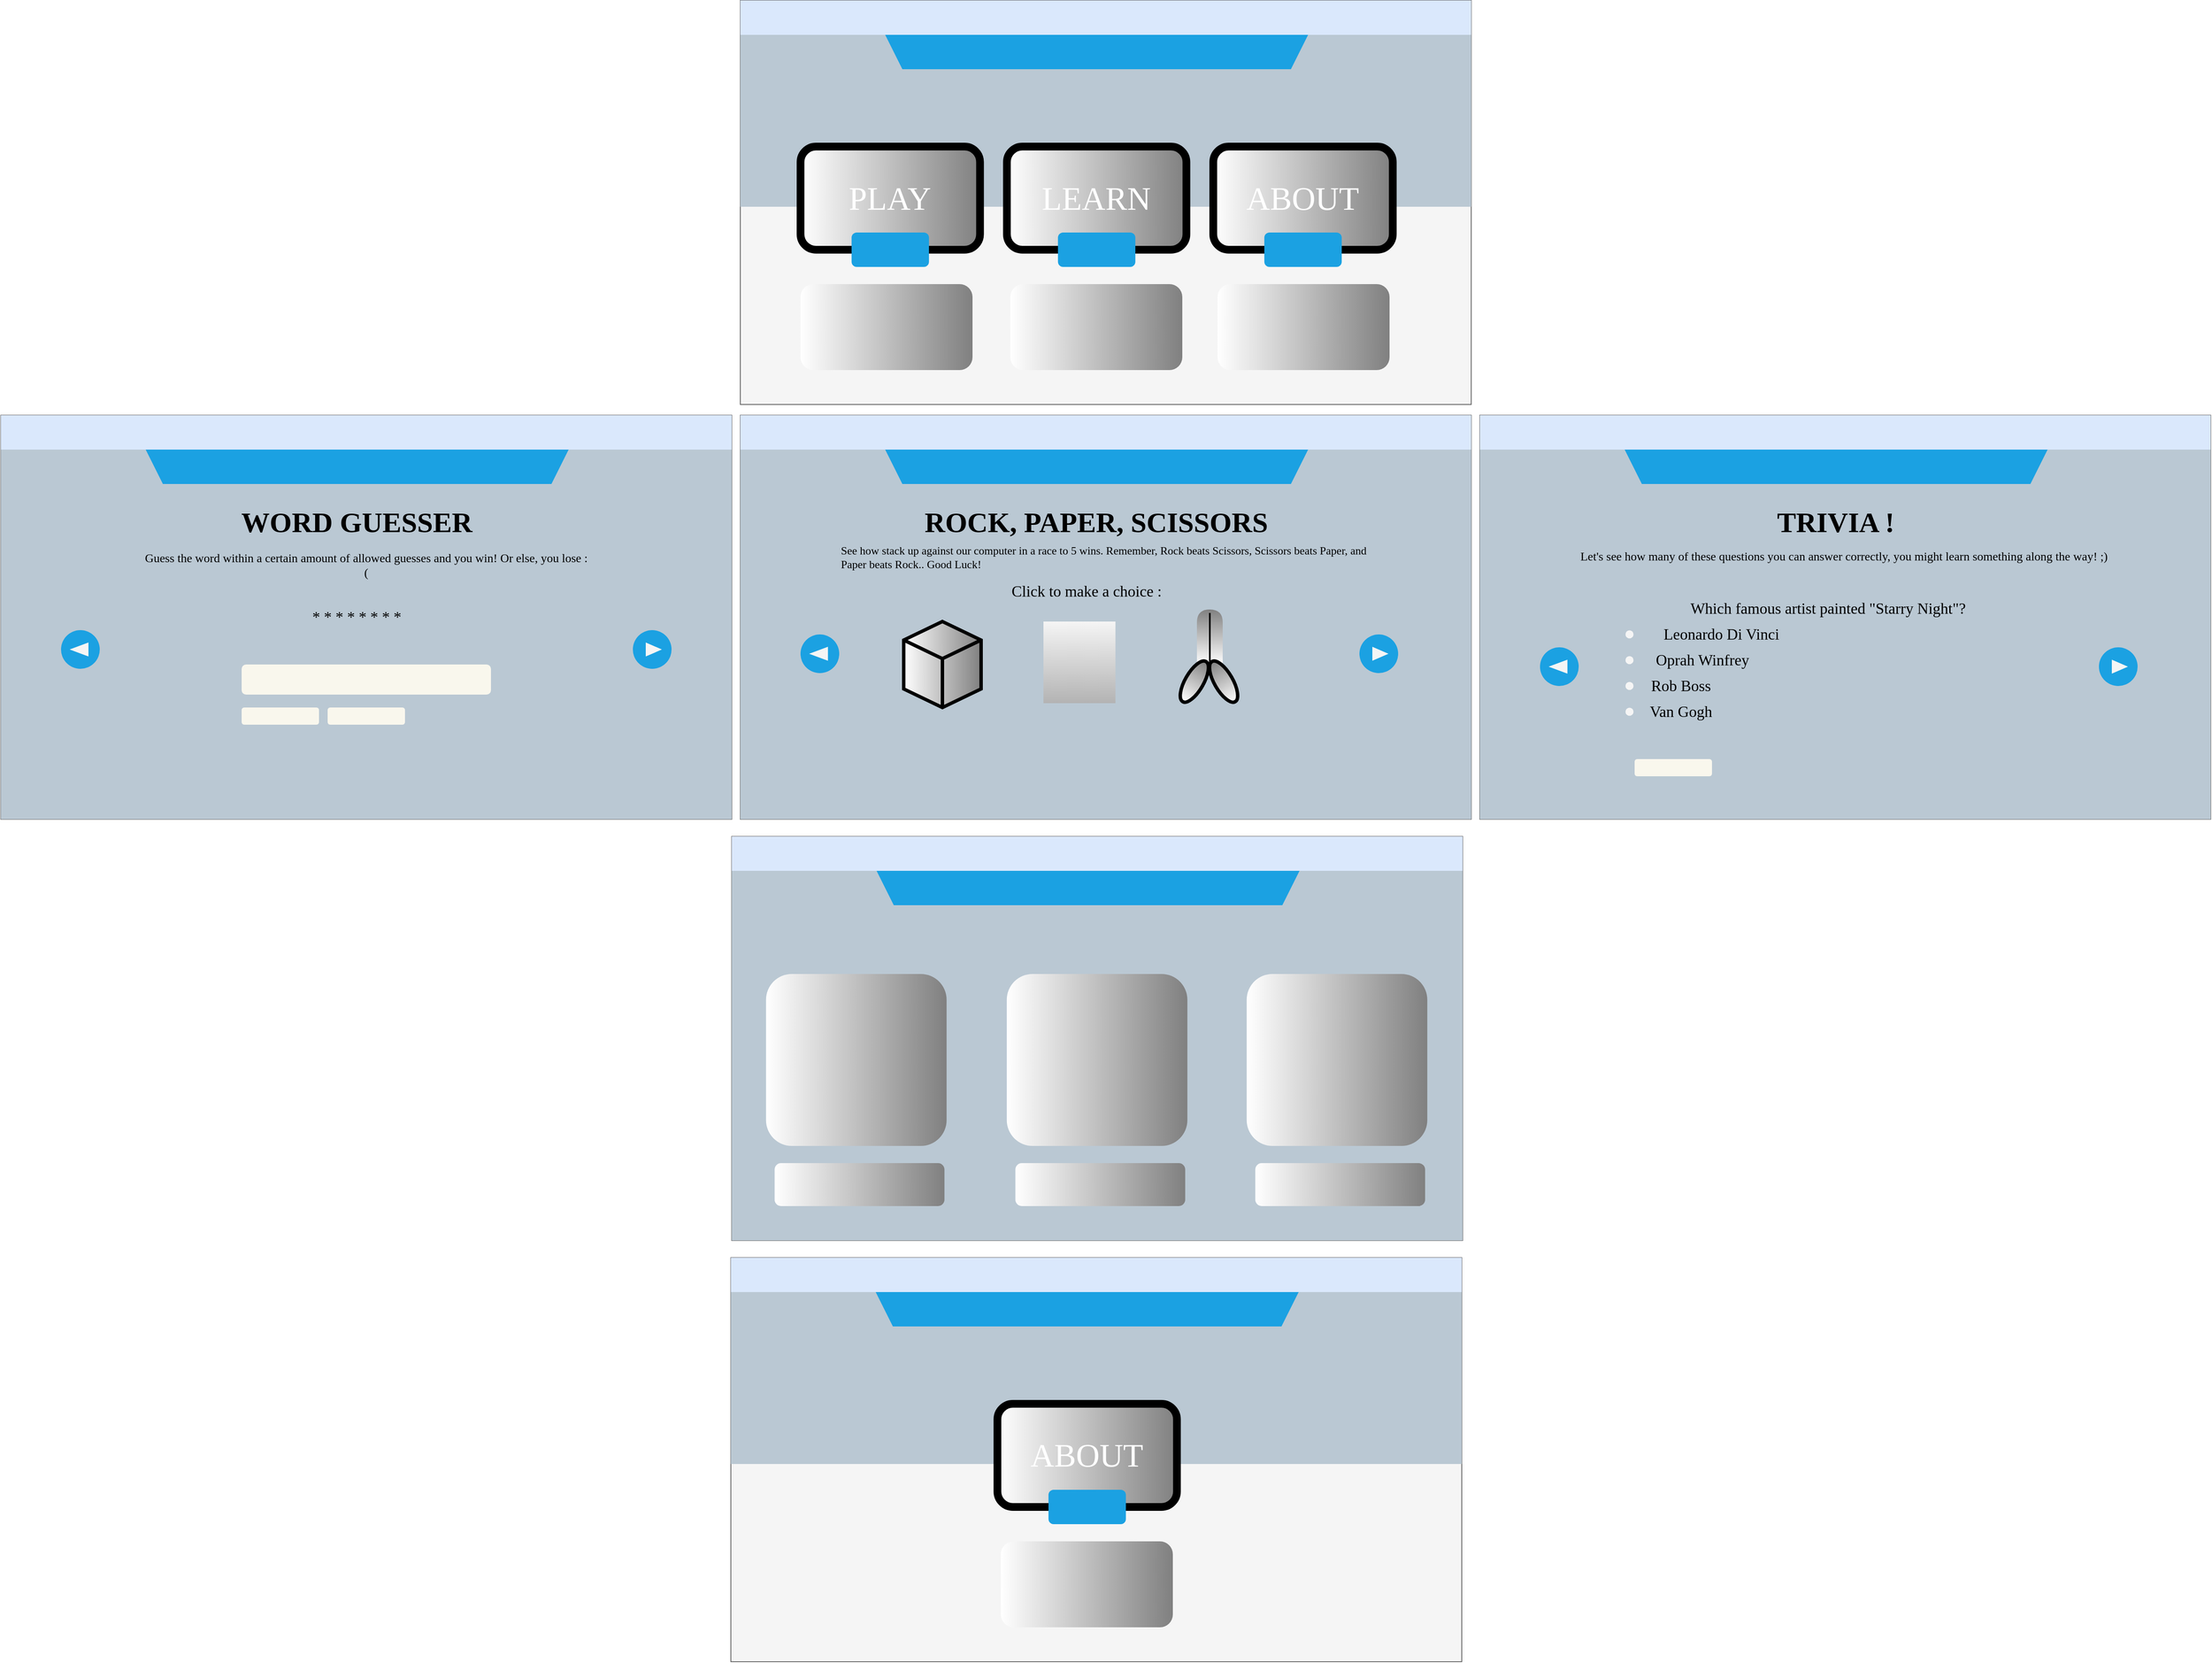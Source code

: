 <mxfile>
    <diagram id="gqF7wqNs14FxXgzeRYmM" name="Page-1">
        <mxGraphModel dx="3948" dy="3102" grid="1" gridSize="10" guides="1" tooltips="1" connect="1" arrows="1" fold="1" page="1" pageScale="1" pageWidth="850" pageHeight="1100" math="0" shadow="0">
            <root>
                <mxCell id="0"/>
                <mxCell id="1" parent="0"/>
                <mxCell id="37" value="" style="whiteSpace=wrap;html=1;fillColor=#f5f5f5;strokeColor=#666666;rounded=0;fontColor=#333333;" parent="1" vertex="1">
                    <mxGeometry x="10.0" y="-2.5" width="850" height="470" as="geometry"/>
                </mxCell>
                <mxCell id="38" value="" style="whiteSpace=wrap;html=1;rounded=0;gradientDirection=east;fillColor=#dae8fc;strokeColor=none;" parent="1" vertex="1">
                    <mxGeometry x="10.0" y="-2.5" width="850" height="40" as="geometry"/>
                </mxCell>
                <mxCell id="39" value="" style="whiteSpace=wrap;html=1;rounded=0;gradientDirection=east;fillColor=#bac8d3;strokeColor=none;strokeWidth=1;" parent="1" vertex="1">
                    <mxGeometry x="10.0" y="37.5" width="850" height="200" as="geometry"/>
                </mxCell>
                <mxCell id="54" value="" style="group;shadow=0;fontSize=14;" parent="1" vertex="1" connectable="0">
                    <mxGeometry x="80" y="167.5" width="688.75" height="140" as="geometry"/>
                </mxCell>
                <mxCell id="40" value="" style="whiteSpace=wrap;html=1;rounded=1;strokeWidth=9;gradientColor=#808080;gradientDirection=east;" parent="54" vertex="1">
                    <mxGeometry width="208.75" height="120" as="geometry"/>
                </mxCell>
                <mxCell id="47" value="" style="whiteSpace=wrap;html=1;rounded=1;strokeWidth=9;gradientColor=#808080;gradientDirection=east;" parent="54" vertex="1">
                    <mxGeometry x="240" width="208.75" height="120" as="geometry"/>
                </mxCell>
                <mxCell id="48" value="" style="whiteSpace=wrap;html=1;rounded=1;strokeWidth=9;gradientColor=#808080;gradientDirection=east;" parent="54" vertex="1">
                    <mxGeometry x="480" width="208.75" height="120" as="geometry"/>
                </mxCell>
                <mxCell id="44" value="" style="whiteSpace=wrap;html=1;rounded=1;strokeWidth=9;gradientDirection=east;strokeColor=none;fillColor=#1ba1e2;fontColor=#ffffff;" parent="54" vertex="1">
                    <mxGeometry x="539.38" y="100" width="90" height="40" as="geometry"/>
                </mxCell>
                <mxCell id="43" value="" style="whiteSpace=wrap;html=1;rounded=1;strokeWidth=9;gradientDirection=east;strokeColor=none;fillColor=#1ba1e2;fontColor=#ffffff;" parent="54" vertex="1">
                    <mxGeometry x="299.38" y="100" width="90" height="40" as="geometry"/>
                </mxCell>
                <mxCell id="49" value="" style="whiteSpace=wrap;html=1;rounded=1;strokeWidth=9;gradientDirection=east;strokeColor=none;fillColor=#1ba1e2;fontColor=#ffffff;" parent="54" vertex="1">
                    <mxGeometry x="59.37" y="100" width="90" height="40" as="geometry"/>
                </mxCell>
                <mxCell id="125" value="&lt;span style=&quot;font-size: 38px;&quot;&gt;LEARN&lt;/span&gt;" style="text;strokeColor=none;align=center;fillColor=none;html=1;verticalAlign=middle;whiteSpace=wrap;rounded=0;shadow=0;strokeWidth=4;fontFamily=Lucida Console;fontSize=14;fontColor=#FFFFFF;" parent="54" vertex="1">
                    <mxGeometry x="259.38" y="15" width="170" height="90" as="geometry"/>
                </mxCell>
                <mxCell id="127" value="&lt;span style=&quot;font-size: 38px;&quot;&gt;ABOUT&lt;/span&gt;" style="text;strokeColor=none;align=center;fillColor=none;html=1;verticalAlign=middle;whiteSpace=wrap;rounded=0;shadow=0;strokeWidth=4;fontFamily=Lucida Console;fontSize=14;fontColor=#FFFFFF;" parent="54" vertex="1">
                    <mxGeometry x="499.38" y="15" width="170" height="90" as="geometry"/>
                </mxCell>
                <mxCell id="128" value="&lt;span style=&quot;font-size: 38px;&quot;&gt;PLAY&lt;/span&gt;" style="text;strokeColor=none;align=center;fillColor=none;html=1;verticalAlign=middle;whiteSpace=wrap;rounded=0;shadow=0;strokeWidth=4;fontFamily=Lucida Console;fontSize=14;fontColor=#FFFFFF;" parent="54" vertex="1">
                    <mxGeometry x="19.37" y="15" width="170" height="90" as="geometry"/>
                </mxCell>
                <mxCell id="55" value="" style="shape=trapezoid;perimeter=trapezoidPerimeter;whiteSpace=wrap;html=1;fixedSize=1;rounded=0;strokeWidth=9;gradientDirection=east;strokeColor=none;fillColor=#1ba1e2;fontColor=#ffffff;rotation=-180;shadow=0;" parent="1" vertex="1">
                    <mxGeometry x="178.43" y="37.5" width="491.88" height="40" as="geometry"/>
                </mxCell>
                <mxCell id="56" value="" style="whiteSpace=wrap;html=1;fillColor=#f5f5f5;strokeColor=#666666;rounded=0;fontColor=#333333;" parent="1" vertex="1">
                    <mxGeometry x="-850" y="480" width="850" height="470" as="geometry"/>
                </mxCell>
                <mxCell id="57" value="" style="whiteSpace=wrap;html=1;rounded=0;gradientDirection=east;fillColor=#dae8fc;strokeColor=none;" parent="1" vertex="1">
                    <mxGeometry x="-850" y="480" width="850" height="40" as="geometry"/>
                </mxCell>
                <mxCell id="59" value="" style="whiteSpace=wrap;html=1;rounded=0;gradientDirection=east;fillColor=#bac8d3;strokeColor=none;strokeWidth=1;" parent="1" vertex="1">
                    <mxGeometry x="-850" y="520" width="850" height="430" as="geometry"/>
                </mxCell>
                <mxCell id="58" value="" style="shape=trapezoid;perimeter=trapezoidPerimeter;whiteSpace=wrap;html=1;fixedSize=1;rounded=0;strokeWidth=9;gradientDirection=east;strokeColor=none;fillColor=#1ba1e2;fontColor=#ffffff;rotation=-180;shadow=0;" parent="1" vertex="1">
                    <mxGeometry x="-681.57" y="520" width="491.88" height="40" as="geometry"/>
                </mxCell>
                <mxCell id="60" value="WORD GUESSER" style="text;strokeColor=none;align=center;fillColor=none;html=1;verticalAlign=middle;whiteSpace=wrap;rounded=0;shadow=0;strokeWidth=9;fontSize=33;fontFamily=Comic Sans MS;fontStyle=1" parent="1" vertex="1">
                    <mxGeometry x="-680.63" y="590" width="490" height="30" as="geometry"/>
                </mxCell>
                <mxCell id="61" value="Guess the word within a certain amount of allowed guesses and you win! Or else, you lose :(" style="text;strokeColor=none;align=center;fillColor=none;verticalAlign=middle;whiteSpace=wrap;rounded=0;shadow=0;strokeWidth=9;fontFamily=Comic Sans MS;fontSize=14;labelPosition=center;verticalLabelPosition=middle;" parent="1" vertex="1">
                    <mxGeometry x="-685" y="610" width="520" height="90" as="geometry"/>
                </mxCell>
                <mxCell id="62" value="" style="whiteSpace=wrap;html=1;rounded=1;shadow=0;strokeWidth=9;fontFamily=Comic Sans MS;fontSize=18;gradientDirection=east;strokeColor=none;fillColor=#f9f7ed;" parent="1" vertex="1">
                    <mxGeometry x="-570" y="770" width="290" height="35" as="geometry"/>
                </mxCell>
                <mxCell id="63" value="* * * * * * * *" style="text;strokeColor=none;align=center;fillColor=none;html=1;verticalAlign=middle;whiteSpace=wrap;rounded=0;shadow=0;strokeWidth=9;fontFamily=Comic Sans MS;fontSize=18;" parent="1" vertex="1">
                    <mxGeometry x="-505.63" y="700" width="140" height="30" as="geometry"/>
                </mxCell>
                <mxCell id="64" value="" style="whiteSpace=wrap;html=1;rounded=1;shadow=0;strokeWidth=9;fontFamily=Comic Sans MS;fontSize=18;gradientDirection=east;strokeColor=none;fillColor=#f9f7ed;" parent="1" vertex="1">
                    <mxGeometry x="-570" y="820" width="90" height="20" as="geometry"/>
                </mxCell>
                <mxCell id="65" value="" style="whiteSpace=wrap;html=1;rounded=1;shadow=0;strokeWidth=9;fontFamily=Comic Sans MS;fontSize=18;gradientDirection=east;strokeColor=none;fillColor=#f9f7ed;" parent="1" vertex="1">
                    <mxGeometry x="-470" y="820" width="90" height="20" as="geometry"/>
                </mxCell>
                <mxCell id="74" value="" style="whiteSpace=wrap;html=1;fillColor=#f5f5f5;strokeColor=#666666;rounded=0;fontColor=#333333;" parent="1" vertex="1">
                    <mxGeometry x="870" y="480" width="850" height="470" as="geometry"/>
                </mxCell>
                <mxCell id="75" value="" style="whiteSpace=wrap;html=1;rounded=0;gradientDirection=east;fillColor=#dae8fc;strokeColor=none;" parent="1" vertex="1">
                    <mxGeometry x="870" y="480" width="850" height="40" as="geometry"/>
                </mxCell>
                <mxCell id="76" value="" style="whiteSpace=wrap;html=1;rounded=0;gradientDirection=east;fillColor=#bac8d3;strokeColor=none;strokeWidth=1;" parent="1" vertex="1">
                    <mxGeometry x="870" y="520" width="850" height="430" as="geometry"/>
                </mxCell>
                <mxCell id="77" value="" style="shape=trapezoid;perimeter=trapezoidPerimeter;whiteSpace=wrap;html=1;fixedSize=1;rounded=0;strokeWidth=9;gradientDirection=east;strokeColor=none;fillColor=#1ba1e2;fontColor=#ffffff;rotation=-180;shadow=0;" parent="1" vertex="1">
                    <mxGeometry x="1038.43" y="520" width="491.88" height="40" as="geometry"/>
                </mxCell>
                <mxCell id="78" value="&lt;font face=&quot;Lucida Console&quot;&gt;TRIVIA !&lt;/font&gt;" style="text;strokeColor=none;align=center;fillColor=none;html=1;verticalAlign=middle;whiteSpace=wrap;rounded=0;shadow=0;strokeWidth=9;fontSize=33;fontFamily=Comic Sans MS;fontStyle=1" parent="1" vertex="1">
                    <mxGeometry x="1039.37" y="590" width="490" height="30" as="geometry"/>
                </mxCell>
                <mxCell id="79" value="Let's see how many of these questions you can answer correctly, you might learn something along the way! ;)" style="text;strokeColor=none;align=left;fillColor=none;verticalAlign=middle;whiteSpace=wrap;rounded=0;shadow=0;strokeWidth=9;fontFamily=Lucida Console;fontSize=14;labelPosition=center;verticalLabelPosition=middle;" parent="1" vertex="1">
                    <mxGeometry x="985" y="610" width="620" height="70" as="geometry"/>
                </mxCell>
                <mxCell id="83" value="" style="whiteSpace=wrap;html=1;rounded=1;shadow=0;strokeWidth=9;fontFamily=Comic Sans MS;fontSize=18;gradientDirection=east;strokeColor=none;fillColor=#f9f7ed;" parent="1" vertex="1">
                    <mxGeometry x="1050" y="880" width="90" height="20" as="geometry"/>
                </mxCell>
                <mxCell id="84" value="Which famous artist painted &quot;Starry Night&quot;?" style="text;strokeColor=none;align=center;fillColor=none;html=1;verticalAlign=middle;whiteSpace=wrap;rounded=0;shadow=0;strokeWidth=9;fontFamily=Lucida Console;fontSize=18;fontColor=#000000;" parent="1" vertex="1">
                    <mxGeometry x="980" y="690" width="590" height="30" as="geometry"/>
                </mxCell>
                <mxCell id="85" value="" style="ellipse;whiteSpace=wrap;html=1;rounded=1;shadow=0;strokeWidth=9;fontFamily=Lucida Console;fontSize=18;fontColor=#333333;gradientDirection=east;strokeColor=none;fillColor=#f5f5f5;" parent="1" vertex="1">
                    <mxGeometry x="1039.37" y="730.31" width="9.37" height="9.37" as="geometry"/>
                </mxCell>
                <mxCell id="86" value="" style="ellipse;whiteSpace=wrap;html=1;rounded=1;shadow=0;strokeWidth=9;fontFamily=Lucida Console;fontSize=18;fontColor=#333333;gradientDirection=east;strokeColor=none;fillColor=#f5f5f5;" parent="1" vertex="1">
                    <mxGeometry x="1039.37" y="760.31" width="9.37" height="9.37" as="geometry"/>
                </mxCell>
                <mxCell id="87" value="" style="ellipse;whiteSpace=wrap;html=1;rounded=1;shadow=0;strokeWidth=9;fontFamily=Lucida Console;fontSize=18;fontColor=#333333;gradientDirection=east;strokeColor=none;fillColor=#f5f5f5;" parent="1" vertex="1">
                    <mxGeometry x="1039.37" y="790.31" width="9.37" height="9.37" as="geometry"/>
                </mxCell>
                <mxCell id="88" value="" style="ellipse;whiteSpace=wrap;html=1;rounded=1;shadow=0;strokeWidth=9;fontFamily=Lucida Console;fontSize=18;fontColor=#333333;gradientDirection=east;strokeColor=none;fillColor=#f5f5f5;" parent="1" vertex="1">
                    <mxGeometry x="1039.37" y="820.31" width="9.37" height="9.37" as="geometry"/>
                </mxCell>
                <mxCell id="90" value="Leonardo Di Vinci" style="text;strokeColor=none;align=center;fillColor=none;html=1;verticalAlign=middle;whiteSpace=wrap;rounded=0;shadow=0;strokeWidth=9;fontFamily=Lucida Console;fontSize=18;fontColor=#000000;" parent="1" vertex="1">
                    <mxGeometry x="1054.37" y="720" width="194.37" height="30" as="geometry"/>
                </mxCell>
                <mxCell id="91" value="Oprah Winfrey" style="text;strokeColor=none;align=center;fillColor=none;html=1;verticalAlign=middle;whiteSpace=wrap;rounded=0;shadow=0;strokeWidth=9;fontFamily=Lucida Console;fontSize=18;fontColor=#000000;" parent="1" vertex="1">
                    <mxGeometry x="1054.37" y="750" width="150" height="30" as="geometry"/>
                </mxCell>
                <mxCell id="92" value="Rob Boss" style="text;strokeColor=none;align=center;fillColor=none;html=1;verticalAlign=middle;whiteSpace=wrap;rounded=0;shadow=0;strokeWidth=9;fontFamily=Lucida Console;fontSize=18;fontColor=#000000;" parent="1" vertex="1">
                    <mxGeometry x="1054.37" y="780" width="100" height="30" as="geometry"/>
                </mxCell>
                <mxCell id="93" value="Van Gogh" style="text;strokeColor=none;align=center;fillColor=none;html=1;verticalAlign=middle;whiteSpace=wrap;rounded=0;shadow=0;strokeWidth=9;fontFamily=Lucida Console;fontSize=18;fontColor=#000000;" parent="1" vertex="1">
                    <mxGeometry x="1054.37" y="810" width="100" height="30" as="geometry"/>
                </mxCell>
                <mxCell id="94" value="" style="whiteSpace=wrap;html=1;fillColor=#f5f5f5;strokeColor=#666666;rounded=0;fontColor=#333333;" parent="1" vertex="1">
                    <mxGeometry x="10" y="480" width="850" height="470" as="geometry"/>
                </mxCell>
                <mxCell id="95" value="" style="whiteSpace=wrap;html=1;rounded=0;gradientDirection=east;fillColor=#dae8fc;strokeColor=none;" parent="1" vertex="1">
                    <mxGeometry x="10" y="480" width="850" height="40" as="geometry"/>
                </mxCell>
                <mxCell id="96" value="" style="whiteSpace=wrap;html=1;rounded=0;gradientDirection=east;fillColor=#bac8d3;strokeColor=none;strokeWidth=1;" parent="1" vertex="1">
                    <mxGeometry x="10" y="520" width="850" height="430" as="geometry"/>
                </mxCell>
                <mxCell id="97" value="" style="shape=trapezoid;perimeter=trapezoidPerimeter;whiteSpace=wrap;html=1;fixedSize=1;rounded=0;strokeWidth=9;gradientDirection=east;strokeColor=none;fillColor=#1ba1e2;fontColor=#ffffff;rotation=-180;shadow=0;" parent="1" vertex="1">
                    <mxGeometry x="178.43" y="520" width="491.88" height="40" as="geometry"/>
                </mxCell>
                <mxCell id="98" value="&lt;font face=&quot;Lucida Console&quot;&gt;ROCK, PAPER, SCISSORS&lt;/font&gt;" style="text;strokeColor=none;align=center;fillColor=none;html=1;verticalAlign=middle;whiteSpace=wrap;rounded=0;shadow=0;strokeWidth=9;fontSize=33;fontFamily=Comic Sans MS;fontStyle=1" parent="1" vertex="1">
                    <mxGeometry x="179.37" y="590" width="490" height="30" as="geometry"/>
                </mxCell>
                <mxCell id="99" value="See how stack up against our computer in a race to 5 wins. Remember, Rock beats Scissors, Scissors beats Paper, and Paper beats Rock.. Good Luck!" style="text;strokeColor=none;align=left;fillColor=none;verticalAlign=middle;whiteSpace=wrap;rounded=0;shadow=0;strokeWidth=9;fontFamily=Lucida Console;fontSize=13;labelPosition=center;verticalLabelPosition=middle;" parent="1" vertex="1">
                    <mxGeometry x="125" y="610" width="620" height="70" as="geometry"/>
                </mxCell>
                <mxCell id="101" value="Click to make a choice :&amp;nbsp;" style="text;strokeColor=none;align=center;fillColor=none;html=1;verticalAlign=middle;whiteSpace=wrap;rounded=0;shadow=0;strokeWidth=9;fontFamily=Lucida Console;fontSize=18;fontColor=#000000;" parent="1" vertex="1">
                    <mxGeometry x="120" y="670" width="590" height="30" as="geometry"/>
                </mxCell>
                <mxCell id="111" value="" style="html=1;whiteSpace=wrap;shape=isoCube2;backgroundOutline=1;isoAngle=15;rounded=1;shadow=0;strokeWidth=4;fontFamily=Lucida Console;fontSize=18;fontColor=#000000;gradientColor=#808080;gradientDirection=east;" parent="1" vertex="1">
                    <mxGeometry x="200" y="720" width="90" height="100" as="geometry"/>
                </mxCell>
                <mxCell id="117" value="" style="rounded=0;whiteSpace=wrap;html=1;shadow=0;strokeWidth=9;fontFamily=Lucida Console;fontSize=18;gradientColor=#b3b3b3;gradientDirection=east;rotation=90;strokeColor=none;fillColor=#f5f5f5;" parent="1" vertex="1">
                    <mxGeometry x="356.88" y="725.62" width="95" height="83.75" as="geometry"/>
                </mxCell>
                <mxCell id="120" value="" style="shape=delay;whiteSpace=wrap;html=1;rounded=1;shadow=0;strokeWidth=4;fontFamily=Lucida Console;fontSize=18;fontColor=#000000;gradientColor=#808080;gradientDirection=east;strokeColor=none;rotation=-90;" parent="1" vertex="1">
                    <mxGeometry x="523.99" y="723" width="64.01" height="30" as="geometry"/>
                </mxCell>
                <mxCell id="118" value="" style="ellipse;whiteSpace=wrap;html=1;rounded=1;shadow=0;strokeWidth=4;fontFamily=Lucida Console;fontSize=18;fontColor=#000000;gradientColor=#808080;gradientDirection=east;rotation=-120;" parent="1" vertex="1">
                    <mxGeometry x="545" y="779.22" width="54.01" height="21.35" as="geometry"/>
                </mxCell>
                <mxCell id="119" value="" style="ellipse;whiteSpace=wrap;html=1;rounded=1;shadow=0;strokeWidth=4;fontFamily=Lucida Console;fontSize=18;fontColor=#000000;gradientColor=#808080;gradientDirection=east;rotation=-60;" parent="1" vertex="1">
                    <mxGeometry x="510.99" y="779.22" width="54.01" height="21.35" as="geometry"/>
                </mxCell>
                <mxCell id="123" value="" style="line;strokeWidth=2;direction=south;html=1;rounded=0;shadow=0;fontFamily=Lucida Console;fontSize=18;gradientDirection=east;" parent="1" vertex="1">
                    <mxGeometry x="550.99" y="710" width="10" height="60" as="geometry"/>
                </mxCell>
                <mxCell id="132" value="" style="ellipse;whiteSpace=wrap;html=1;rounded=1;shadow=0;strokeWidth=4;fontFamily=Lucida Console;fontSize=38;fontColor=#ffffff;gradientDirection=east;strokeColor=none;fillColor=#1ba1e2;" parent="1" vertex="1">
                    <mxGeometry x="730" y="735" width="45" height="45" as="geometry"/>
                </mxCell>
                <mxCell id="133" value="" style="triangle;whiteSpace=wrap;html=1;rounded=0;shadow=0;strokeWidth=4;fontFamily=Lucida Console;fontSize=38;fontColor=#333333;gradientDirection=east;strokeColor=none;fillColor=#f5f5f5;" parent="1" vertex="1">
                    <mxGeometry x="745" y="749.34" width="18.75" height="16.33" as="geometry"/>
                </mxCell>
                <mxCell id="135" value="" style="ellipse;whiteSpace=wrap;html=1;rounded=1;shadow=0;strokeWidth=4;fontFamily=Lucida Console;fontSize=38;fontColor=#ffffff;gradientDirection=east;strokeColor=none;fillColor=#1ba1e2;" parent="1" vertex="1">
                    <mxGeometry x="1590" y="750" width="45" height="45" as="geometry"/>
                </mxCell>
                <mxCell id="136" value="" style="triangle;whiteSpace=wrap;html=1;rounded=0;shadow=0;strokeWidth=4;fontFamily=Lucida Console;fontSize=38;fontColor=#333333;gradientDirection=east;strokeColor=none;fillColor=#f5f5f5;" parent="1" vertex="1">
                    <mxGeometry x="1605" y="764.34" width="18.75" height="16.33" as="geometry"/>
                </mxCell>
                <mxCell id="137" value="" style="ellipse;whiteSpace=wrap;html=1;rounded=1;shadow=0;strokeWidth=4;fontFamily=Lucida Console;fontSize=38;fontColor=#ffffff;gradientDirection=east;strokeColor=none;fillColor=#1ba1e2;" parent="1" vertex="1">
                    <mxGeometry x="-115" y="730" width="45" height="45" as="geometry"/>
                </mxCell>
                <mxCell id="138" value="" style="triangle;whiteSpace=wrap;html=1;rounded=0;shadow=0;strokeWidth=4;fontFamily=Lucida Console;fontSize=38;fontColor=#333333;gradientDirection=east;strokeColor=none;fillColor=#f5f5f5;" parent="1" vertex="1">
                    <mxGeometry x="-100" y="744.34" width="18.75" height="16.33" as="geometry"/>
                </mxCell>
                <mxCell id="141" value="" style="ellipse;whiteSpace=wrap;html=1;rounded=1;shadow=0;strokeWidth=4;fontFamily=Lucida Console;fontSize=38;fontColor=#ffffff;gradientDirection=east;strokeColor=none;fillColor=#1ba1e2;" parent="1" vertex="1">
                    <mxGeometry x="-780" y="730" width="45" height="45" as="geometry"/>
                </mxCell>
                <mxCell id="142" value="" style="triangle;whiteSpace=wrap;html=1;rounded=0;shadow=0;strokeWidth=4;fontFamily=Lucida Console;fontSize=38;fontColor=#333333;gradientDirection=east;strokeColor=none;fillColor=#f5f5f5;rotation=-180;" parent="1" vertex="1">
                    <mxGeometry x="-769.99" y="744.34" width="21.87" height="16.33" as="geometry"/>
                </mxCell>
                <mxCell id="143" value="" style="ellipse;whiteSpace=wrap;html=1;rounded=1;shadow=0;strokeWidth=4;fontFamily=Lucida Console;fontSize=38;fontColor=#ffffff;gradientDirection=east;strokeColor=none;fillColor=#1ba1e2;" parent="1" vertex="1">
                    <mxGeometry x="940" y="750" width="45" height="45" as="geometry"/>
                </mxCell>
                <mxCell id="144" value="" style="triangle;whiteSpace=wrap;html=1;rounded=0;shadow=0;strokeWidth=4;fontFamily=Lucida Console;fontSize=38;fontColor=#333333;gradientDirection=east;strokeColor=none;fillColor=#f5f5f5;rotation=-180;" parent="1" vertex="1">
                    <mxGeometry x="950.01" y="764.34" width="21.87" height="16.33" as="geometry"/>
                </mxCell>
                <mxCell id="145" value="" style="ellipse;whiteSpace=wrap;html=1;rounded=1;shadow=0;strokeWidth=4;fontFamily=Lucida Console;fontSize=38;fontColor=#ffffff;gradientDirection=east;strokeColor=none;fillColor=#1ba1e2;" parent="1" vertex="1">
                    <mxGeometry x="80" y="735.01" width="45" height="45" as="geometry"/>
                </mxCell>
                <mxCell id="146" value="" style="triangle;whiteSpace=wrap;html=1;rounded=0;shadow=0;strokeWidth=4;fontFamily=Lucida Console;fontSize=38;fontColor=#333333;gradientDirection=east;strokeColor=none;fillColor=#f5f5f5;rotation=-180;" parent="1" vertex="1">
                    <mxGeometry x="90.01" y="749.35" width="21.87" height="16.33" as="geometry"/>
                </mxCell>
                <mxCell id="149" value="" style="rounded=1;whiteSpace=wrap;html=1;shadow=0;strokeWidth=4;fontFamily=Lucida Console;fontSize=38;fontColor=#FFFFFF;gradientColor=#808080;gradientDirection=east;strokeColor=none;" parent="1" vertex="1">
                    <mxGeometry x="323.99" y="327.5" width="200" height="100" as="geometry"/>
                </mxCell>
                <mxCell id="150" value="" style="rounded=1;whiteSpace=wrap;html=1;shadow=0;strokeWidth=4;fontFamily=Lucida Console;fontSize=38;fontColor=#FFFFFF;gradientColor=#808080;gradientDirection=east;strokeColor=none;" parent="1" vertex="1">
                    <mxGeometry x="80" y="327.5" width="200" height="100" as="geometry"/>
                </mxCell>
                <mxCell id="151" value="" style="rounded=1;whiteSpace=wrap;html=1;shadow=0;strokeWidth=4;fontFamily=Lucida Console;fontSize=38;fontColor=#FFFFFF;gradientColor=#808080;gradientDirection=east;strokeColor=none;" parent="1" vertex="1">
                    <mxGeometry x="565" y="327.5" width="200" height="100" as="geometry"/>
                </mxCell>
                <mxCell id="152" value="" style="whiteSpace=wrap;html=1;fillColor=#f5f5f5;strokeColor=#666666;rounded=0;fontColor=#333333;" parent="1" vertex="1">
                    <mxGeometry x="7.105e-15" y="970" width="850" height="470" as="geometry"/>
                </mxCell>
                <mxCell id="153" value="" style="whiteSpace=wrap;html=1;rounded=0;gradientDirection=east;fillColor=#dae8fc;strokeColor=none;" parent="1" vertex="1">
                    <mxGeometry x="7.105e-15" y="970" width="850" height="40" as="geometry"/>
                </mxCell>
                <mxCell id="154" value="" style="whiteSpace=wrap;html=1;rounded=0;gradientDirection=east;fillColor=#bac8d3;strokeColor=none;strokeWidth=1;" parent="1" vertex="1">
                    <mxGeometry y="1010" width="850" height="430" as="geometry"/>
                </mxCell>
                <mxCell id="165" value="" style="shape=trapezoid;perimeter=trapezoidPerimeter;whiteSpace=wrap;html=1;fixedSize=1;rounded=0;strokeWidth=9;gradientDirection=east;strokeColor=none;fillColor=#1ba1e2;fontColor=#ffffff;rotation=-180;shadow=0;" parent="1" vertex="1">
                    <mxGeometry x="168.43" y="1010" width="491.88" height="40" as="geometry"/>
                </mxCell>
                <mxCell id="169" value="" style="whiteSpace=wrap;html=1;fillColor=#f5f5f5;strokeColor=#666666;rounded=0;fontColor=#333333;" parent="1" vertex="1">
                    <mxGeometry x="-1.01" y="1460" width="850" height="470" as="geometry"/>
                </mxCell>
                <mxCell id="170" value="" style="whiteSpace=wrap;html=1;rounded=0;gradientDirection=east;fillColor=#dae8fc;strokeColor=none;" parent="1" vertex="1">
                    <mxGeometry x="-1.01" y="1460" width="850" height="40" as="geometry"/>
                </mxCell>
                <mxCell id="171" value="" style="whiteSpace=wrap;html=1;rounded=0;gradientDirection=east;fillColor=#bac8d3;strokeColor=none;strokeWidth=1;" parent="1" vertex="1">
                    <mxGeometry x="-1.01" y="1500" width="850" height="200" as="geometry"/>
                </mxCell>
                <mxCell id="182" value="" style="shape=trapezoid;perimeter=trapezoidPerimeter;whiteSpace=wrap;html=1;fixedSize=1;rounded=0;strokeWidth=9;gradientDirection=east;strokeColor=none;fillColor=#1ba1e2;fontColor=#ffffff;rotation=-180;shadow=0;" parent="1" vertex="1">
                    <mxGeometry x="167.42" y="1500" width="491.88" height="40" as="geometry"/>
                </mxCell>
                <mxCell id="183" value="" style="rounded=1;whiteSpace=wrap;html=1;shadow=0;strokeWidth=4;fontFamily=Lucida Console;fontSize=38;fontColor=#FFFFFF;gradientColor=#808080;gradientDirection=east;strokeColor=none;" parent="1" vertex="1">
                    <mxGeometry x="312.98" y="1790" width="200" height="100" as="geometry"/>
                </mxCell>
                <mxCell id="174" value="" style="whiteSpace=wrap;html=1;rounded=1;strokeWidth=9;gradientColor=#808080;gradientDirection=east;" parent="1" vertex="1">
                    <mxGeometry x="308.99" y="1630" width="208.75" height="120" as="geometry"/>
                </mxCell>
                <mxCell id="177" value="" style="whiteSpace=wrap;html=1;rounded=1;strokeWidth=9;gradientDirection=east;strokeColor=none;fillColor=#1ba1e2;fontColor=#ffffff;" parent="1" vertex="1">
                    <mxGeometry x="368.37" y="1730" width="90" height="40" as="geometry"/>
                </mxCell>
                <mxCell id="179" value="&lt;span style=&quot;font-size: 38px;&quot;&gt;ABOUT&lt;/span&gt;" style="text;strokeColor=none;align=center;fillColor=none;html=1;verticalAlign=middle;whiteSpace=wrap;rounded=0;shadow=0;strokeWidth=4;fontFamily=Lucida Console;fontSize=14;fontColor=#FFFFFF;" parent="1" vertex="1">
                    <mxGeometry x="328.37" y="1645" width="170" height="90" as="geometry"/>
                </mxCell>
                <mxCell id="188" value="" style="rounded=1;whiteSpace=wrap;html=1;shadow=0;strokeWidth=4;fontFamily=Lucida Console;fontSize=38;fontColor=#FFFFFF;gradientColor=#808080;gradientDirection=east;strokeColor=none;" parent="1" vertex="1">
                    <mxGeometry x="598.88" y="1130" width="210" height="200" as="geometry"/>
                </mxCell>
                <mxCell id="189" value="" style="rounded=1;whiteSpace=wrap;html=1;shadow=0;strokeWidth=4;fontFamily=Lucida Console;fontSize=38;fontColor=#FFFFFF;gradientColor=#808080;gradientDirection=east;strokeColor=none;" parent="1" vertex="1">
                    <mxGeometry x="608.88" y="1350" width="197.5" height="50" as="geometry"/>
                </mxCell>
                <mxCell id="192" value="" style="rounded=1;whiteSpace=wrap;html=1;shadow=0;strokeWidth=4;fontFamily=Lucida Console;fontSize=38;fontColor=#FFFFFF;gradientColor=#808080;gradientDirection=east;strokeColor=none;" parent="1" vertex="1">
                    <mxGeometry x="319.87" y="1130" width="210" height="200" as="geometry"/>
                </mxCell>
                <mxCell id="193" value="" style="rounded=1;whiteSpace=wrap;html=1;shadow=0;strokeWidth=4;fontFamily=Lucida Console;fontSize=38;fontColor=#FFFFFF;gradientColor=#808080;gradientDirection=east;strokeColor=none;" parent="1" vertex="1">
                    <mxGeometry x="329.87" y="1350" width="197.5" height="50" as="geometry"/>
                </mxCell>
                <mxCell id="194" value="" style="rounded=1;whiteSpace=wrap;html=1;shadow=0;strokeWidth=4;fontFamily=Lucida Console;fontSize=38;fontColor=#FFFFFF;gradientColor=#808080;gradientDirection=east;strokeColor=none;" parent="1" vertex="1">
                    <mxGeometry x="39.87" y="1130" width="210" height="200" as="geometry"/>
                </mxCell>
                <mxCell id="195" value="" style="rounded=1;whiteSpace=wrap;html=1;shadow=0;strokeWidth=4;fontFamily=Lucida Console;fontSize=38;fontColor=#FFFFFF;gradientColor=#808080;gradientDirection=east;strokeColor=none;" parent="1" vertex="1">
                    <mxGeometry x="49.87" y="1350" width="197.5" height="50" as="geometry"/>
                </mxCell>
            </root>
        </mxGraphModel>
    </diagram>
</mxfile>